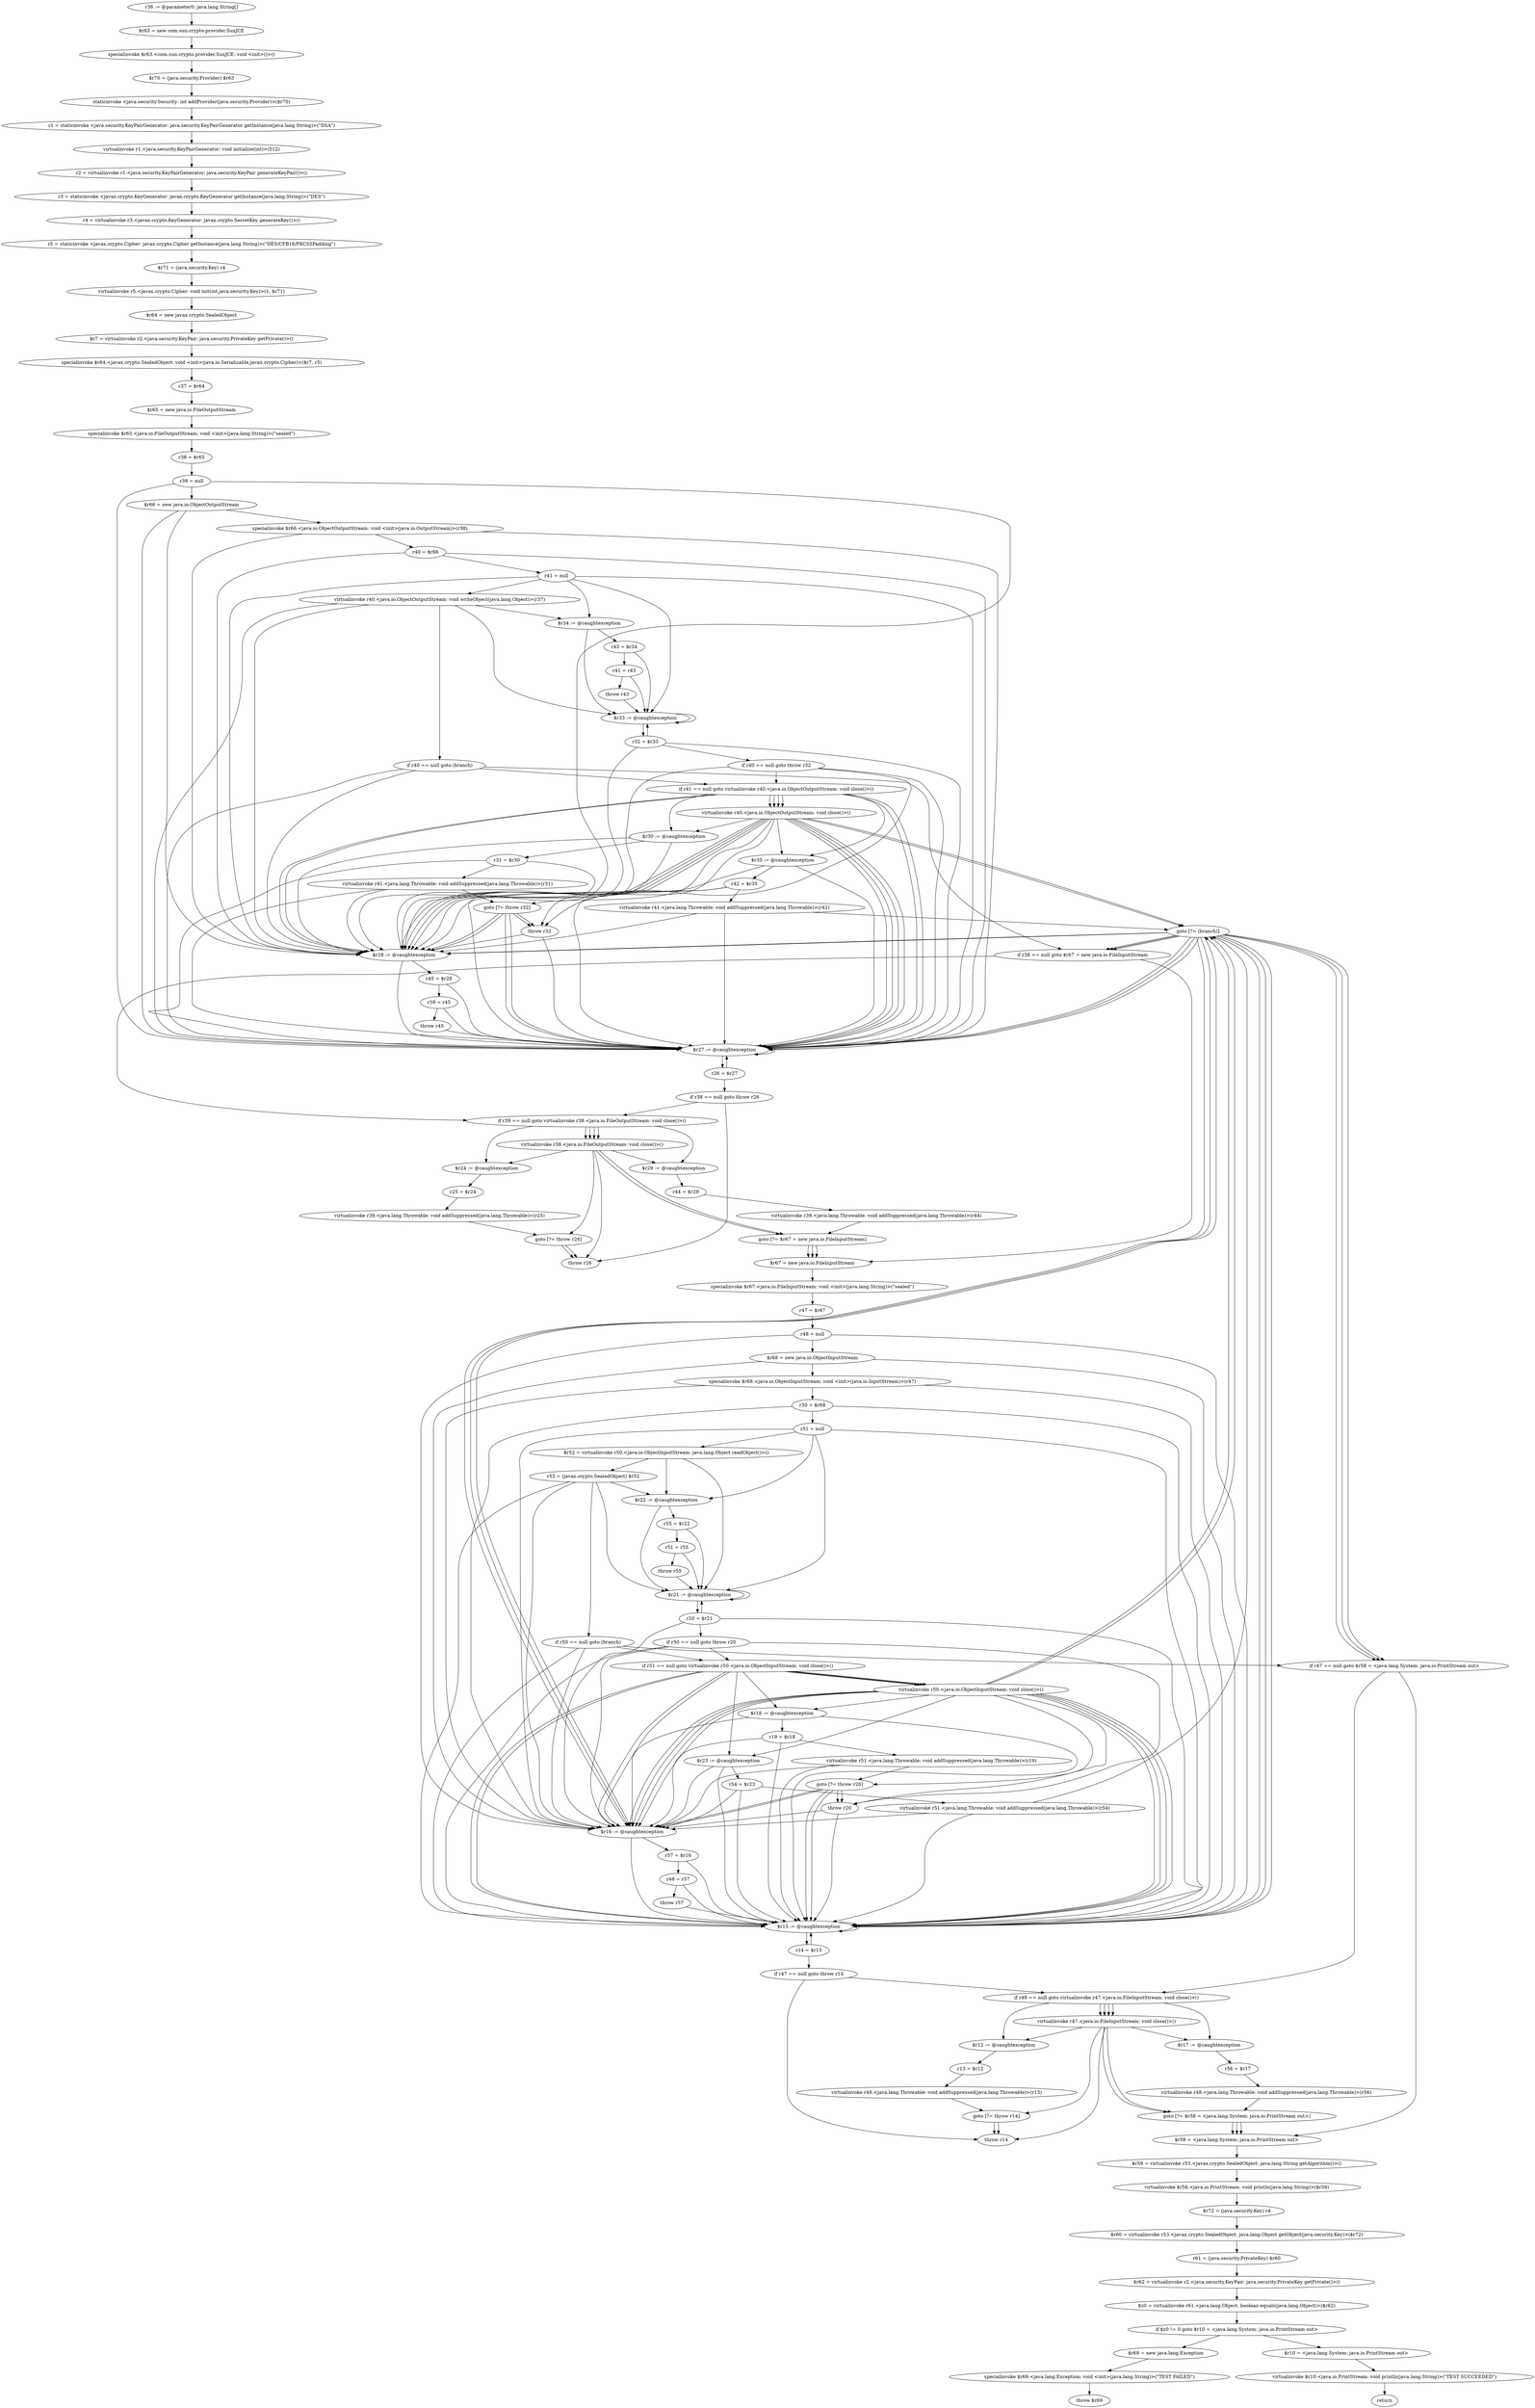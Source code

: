 digraph "unitGraph" {
    "r36 := @parameter0: java.lang.String[]"
    "$r63 = new com.sun.crypto.provider.SunJCE"
    "specialinvoke $r63.<com.sun.crypto.provider.SunJCE: void <init>()>()"
    "$r70 = (java.security.Provider) $r63"
    "staticinvoke <java.security.Security: int addProvider(java.security.Provider)>($r70)"
    "r1 = staticinvoke <java.security.KeyPairGenerator: java.security.KeyPairGenerator getInstance(java.lang.String)>(\"DSA\")"
    "virtualinvoke r1.<java.security.KeyPairGenerator: void initialize(int)>(512)"
    "r2 = virtualinvoke r1.<java.security.KeyPairGenerator: java.security.KeyPair generateKeyPair()>()"
    "r3 = staticinvoke <javax.crypto.KeyGenerator: javax.crypto.KeyGenerator getInstance(java.lang.String)>(\"DES\")"
    "r4 = virtualinvoke r3.<javax.crypto.KeyGenerator: javax.crypto.SecretKey generateKey()>()"
    "r5 = staticinvoke <javax.crypto.Cipher: javax.crypto.Cipher getInstance(java.lang.String)>(\"DES/CFB16/PKCS5Padding\")"
    "$r71 = (java.security.Key) r4"
    "virtualinvoke r5.<javax.crypto.Cipher: void init(int,java.security.Key)>(1, $r71)"
    "$r64 = new javax.crypto.SealedObject"
    "$r7 = virtualinvoke r2.<java.security.KeyPair: java.security.PrivateKey getPrivate()>()"
    "specialinvoke $r64.<javax.crypto.SealedObject: void <init>(java.io.Serializable,javax.crypto.Cipher)>($r7, r5)"
    "r37 = $r64"
    "$r65 = new java.io.FileOutputStream"
    "specialinvoke $r65.<java.io.FileOutputStream: void <init>(java.lang.String)>(\"sealed\")"
    "r38 = $r65"
    "r39 = null"
    "$r66 = new java.io.ObjectOutputStream"
    "specialinvoke $r66.<java.io.ObjectOutputStream: void <init>(java.io.OutputStream)>(r38)"
    "r40 = $r66"
    "r41 = null"
    "virtualinvoke r40.<java.io.ObjectOutputStream: void writeObject(java.lang.Object)>(r37)"
    "if r40 == null goto (branch)"
    "if r41 == null goto virtualinvoke r40.<java.io.ObjectOutputStream: void close()>()"
    "virtualinvoke r40.<java.io.ObjectOutputStream: void close()>()"
    "goto [?= (branch)]"
    "$r35 := @caughtexception"
    "r42 = $r35"
    "virtualinvoke r41.<java.lang.Throwable: void addSuppressed(java.lang.Throwable)>(r42)"
    "$r34 := @caughtexception"
    "r43 = $r34"
    "r41 = r43"
    "throw r43"
    "$r33 := @caughtexception"
    "r32 = $r33"
    "if r40 == null goto throw r32"
    "goto [?= throw r32]"
    "$r30 := @caughtexception"
    "r31 = $r30"
    "virtualinvoke r41.<java.lang.Throwable: void addSuppressed(java.lang.Throwable)>(r31)"
    "throw r32"
    "if r38 == null goto $r67 = new java.io.FileInputStream"
    "if r39 == null goto virtualinvoke r38.<java.io.FileOutputStream: void close()>()"
    "virtualinvoke r38.<java.io.FileOutputStream: void close()>()"
    "goto [?= $r67 = new java.io.FileInputStream]"
    "$r29 := @caughtexception"
    "r44 = $r29"
    "virtualinvoke r39.<java.lang.Throwable: void addSuppressed(java.lang.Throwable)>(r44)"
    "$r28 := @caughtexception"
    "r45 = $r28"
    "r39 = r45"
    "throw r45"
    "$r27 := @caughtexception"
    "r26 = $r27"
    "if r38 == null goto throw r26"
    "goto [?= throw r26]"
    "$r24 := @caughtexception"
    "r25 = $r24"
    "virtualinvoke r39.<java.lang.Throwable: void addSuppressed(java.lang.Throwable)>(r25)"
    "throw r26"
    "$r67 = new java.io.FileInputStream"
    "specialinvoke $r67.<java.io.FileInputStream: void <init>(java.lang.String)>(\"sealed\")"
    "r47 = $r67"
    "r48 = null"
    "$r68 = new java.io.ObjectInputStream"
    "specialinvoke $r68.<java.io.ObjectInputStream: void <init>(java.io.InputStream)>(r47)"
    "r50 = $r68"
    "r51 = null"
    "$r52 = virtualinvoke r50.<java.io.ObjectInputStream: java.lang.Object readObject()>()"
    "r53 = (javax.crypto.SealedObject) $r52"
    "if r50 == null goto (branch)"
    "if r51 == null goto virtualinvoke r50.<java.io.ObjectInputStream: void close()>()"
    "virtualinvoke r50.<java.io.ObjectInputStream: void close()>()"
    "$r23 := @caughtexception"
    "r54 = $r23"
    "virtualinvoke r51.<java.lang.Throwable: void addSuppressed(java.lang.Throwable)>(r54)"
    "$r22 := @caughtexception"
    "r55 = $r22"
    "r51 = r55"
    "throw r55"
    "$r21 := @caughtexception"
    "r20 = $r21"
    "if r50 == null goto throw r20"
    "goto [?= throw r20]"
    "$r18 := @caughtexception"
    "r19 = $r18"
    "virtualinvoke r51.<java.lang.Throwable: void addSuppressed(java.lang.Throwable)>(r19)"
    "throw r20"
    "if r47 == null goto $r58 = <java.lang.System: java.io.PrintStream out>"
    "if r48 == null goto virtualinvoke r47.<java.io.FileInputStream: void close()>()"
    "virtualinvoke r47.<java.io.FileInputStream: void close()>()"
    "goto [?= $r58 = <java.lang.System: java.io.PrintStream out>]"
    "$r17 := @caughtexception"
    "r56 = $r17"
    "virtualinvoke r48.<java.lang.Throwable: void addSuppressed(java.lang.Throwable)>(r56)"
    "$r16 := @caughtexception"
    "r57 = $r16"
    "r48 = r57"
    "throw r57"
    "$r15 := @caughtexception"
    "r14 = $r15"
    "if r47 == null goto throw r14"
    "goto [?= throw r14]"
    "$r12 := @caughtexception"
    "r13 = $r12"
    "virtualinvoke r48.<java.lang.Throwable: void addSuppressed(java.lang.Throwable)>(r13)"
    "throw r14"
    "$r58 = <java.lang.System: java.io.PrintStream out>"
    "$r59 = virtualinvoke r53.<javax.crypto.SealedObject: java.lang.String getAlgorithm()>()"
    "virtualinvoke $r58.<java.io.PrintStream: void println(java.lang.String)>($r59)"
    "$r72 = (java.security.Key) r4"
    "$r60 = virtualinvoke r53.<javax.crypto.SealedObject: java.lang.Object getObject(java.security.Key)>($r72)"
    "r61 = (java.security.PrivateKey) $r60"
    "$r62 = virtualinvoke r2.<java.security.KeyPair: java.security.PrivateKey getPrivate()>()"
    "$z0 = virtualinvoke r61.<java.lang.Object: boolean equals(java.lang.Object)>($r62)"
    "if $z0 != 0 goto $r10 = <java.lang.System: java.io.PrintStream out>"
    "$r69 = new java.lang.Exception"
    "specialinvoke $r69.<java.lang.Exception: void <init>(java.lang.String)>(\"TEST FAILED\")"
    "throw $r69"
    "$r10 = <java.lang.System: java.io.PrintStream out>"
    "virtualinvoke $r10.<java.io.PrintStream: void println(java.lang.String)>(\"TEST SUCCEEDED\")"
    "return"
    "r36 := @parameter0: java.lang.String[]"->"$r63 = new com.sun.crypto.provider.SunJCE";
    "$r63 = new com.sun.crypto.provider.SunJCE"->"specialinvoke $r63.<com.sun.crypto.provider.SunJCE: void <init>()>()";
    "specialinvoke $r63.<com.sun.crypto.provider.SunJCE: void <init>()>()"->"$r70 = (java.security.Provider) $r63";
    "$r70 = (java.security.Provider) $r63"->"staticinvoke <java.security.Security: int addProvider(java.security.Provider)>($r70)";
    "staticinvoke <java.security.Security: int addProvider(java.security.Provider)>($r70)"->"r1 = staticinvoke <java.security.KeyPairGenerator: java.security.KeyPairGenerator getInstance(java.lang.String)>(\"DSA\")";
    "r1 = staticinvoke <java.security.KeyPairGenerator: java.security.KeyPairGenerator getInstance(java.lang.String)>(\"DSA\")"->"virtualinvoke r1.<java.security.KeyPairGenerator: void initialize(int)>(512)";
    "virtualinvoke r1.<java.security.KeyPairGenerator: void initialize(int)>(512)"->"r2 = virtualinvoke r1.<java.security.KeyPairGenerator: java.security.KeyPair generateKeyPair()>()";
    "r2 = virtualinvoke r1.<java.security.KeyPairGenerator: java.security.KeyPair generateKeyPair()>()"->"r3 = staticinvoke <javax.crypto.KeyGenerator: javax.crypto.KeyGenerator getInstance(java.lang.String)>(\"DES\")";
    "r3 = staticinvoke <javax.crypto.KeyGenerator: javax.crypto.KeyGenerator getInstance(java.lang.String)>(\"DES\")"->"r4 = virtualinvoke r3.<javax.crypto.KeyGenerator: javax.crypto.SecretKey generateKey()>()";
    "r4 = virtualinvoke r3.<javax.crypto.KeyGenerator: javax.crypto.SecretKey generateKey()>()"->"r5 = staticinvoke <javax.crypto.Cipher: javax.crypto.Cipher getInstance(java.lang.String)>(\"DES/CFB16/PKCS5Padding\")";
    "r5 = staticinvoke <javax.crypto.Cipher: javax.crypto.Cipher getInstance(java.lang.String)>(\"DES/CFB16/PKCS5Padding\")"->"$r71 = (java.security.Key) r4";
    "$r71 = (java.security.Key) r4"->"virtualinvoke r5.<javax.crypto.Cipher: void init(int,java.security.Key)>(1, $r71)";
    "virtualinvoke r5.<javax.crypto.Cipher: void init(int,java.security.Key)>(1, $r71)"->"$r64 = new javax.crypto.SealedObject";
    "$r64 = new javax.crypto.SealedObject"->"$r7 = virtualinvoke r2.<java.security.KeyPair: java.security.PrivateKey getPrivate()>()";
    "$r7 = virtualinvoke r2.<java.security.KeyPair: java.security.PrivateKey getPrivate()>()"->"specialinvoke $r64.<javax.crypto.SealedObject: void <init>(java.io.Serializable,javax.crypto.Cipher)>($r7, r5)";
    "specialinvoke $r64.<javax.crypto.SealedObject: void <init>(java.io.Serializable,javax.crypto.Cipher)>($r7, r5)"->"r37 = $r64";
    "r37 = $r64"->"$r65 = new java.io.FileOutputStream";
    "$r65 = new java.io.FileOutputStream"->"specialinvoke $r65.<java.io.FileOutputStream: void <init>(java.lang.String)>(\"sealed\")";
    "specialinvoke $r65.<java.io.FileOutputStream: void <init>(java.lang.String)>(\"sealed\")"->"r38 = $r65";
    "r38 = $r65"->"r39 = null";
    "r39 = null"->"$r28 := @caughtexception";
    "r39 = null"->"$r27 := @caughtexception";
    "r39 = null"->"$r66 = new java.io.ObjectOutputStream";
    "$r66 = new java.io.ObjectOutputStream"->"$r28 := @caughtexception";
    "$r66 = new java.io.ObjectOutputStream"->"$r27 := @caughtexception";
    "$r66 = new java.io.ObjectOutputStream"->"specialinvoke $r66.<java.io.ObjectOutputStream: void <init>(java.io.OutputStream)>(r38)";
    "specialinvoke $r66.<java.io.ObjectOutputStream: void <init>(java.io.OutputStream)>(r38)"->"$r28 := @caughtexception";
    "specialinvoke $r66.<java.io.ObjectOutputStream: void <init>(java.io.OutputStream)>(r38)"->"$r27 := @caughtexception";
    "specialinvoke $r66.<java.io.ObjectOutputStream: void <init>(java.io.OutputStream)>(r38)"->"r40 = $r66";
    "r40 = $r66"->"$r28 := @caughtexception";
    "r40 = $r66"->"$r27 := @caughtexception";
    "r40 = $r66"->"r41 = null";
    "r41 = null"->"$r34 := @caughtexception";
    "r41 = null"->"$r28 := @caughtexception";
    "r41 = null"->"$r33 := @caughtexception";
    "r41 = null"->"$r27 := @caughtexception";
    "r41 = null"->"virtualinvoke r40.<java.io.ObjectOutputStream: void writeObject(java.lang.Object)>(r37)";
    "virtualinvoke r40.<java.io.ObjectOutputStream: void writeObject(java.lang.Object)>(r37)"->"$r34 := @caughtexception";
    "virtualinvoke r40.<java.io.ObjectOutputStream: void writeObject(java.lang.Object)>(r37)"->"$r28 := @caughtexception";
    "virtualinvoke r40.<java.io.ObjectOutputStream: void writeObject(java.lang.Object)>(r37)"->"$r33 := @caughtexception";
    "virtualinvoke r40.<java.io.ObjectOutputStream: void writeObject(java.lang.Object)>(r37)"->"$r27 := @caughtexception";
    "virtualinvoke r40.<java.io.ObjectOutputStream: void writeObject(java.lang.Object)>(r37)"->"if r40 == null goto (branch)";
    "if r40 == null goto (branch)"->"if r41 == null goto virtualinvoke r40.<java.io.ObjectOutputStream: void close()>()";
    "if r40 == null goto (branch)"->"if r38 == null goto $r67 = new java.io.FileInputStream";
    "if r40 == null goto (branch)"->"$r28 := @caughtexception";
    "if r40 == null goto (branch)"->"$r27 := @caughtexception";
    "if r41 == null goto virtualinvoke r40.<java.io.ObjectOutputStream: void close()>()"->"$r35 := @caughtexception";
    "if r41 == null goto virtualinvoke r40.<java.io.ObjectOutputStream: void close()>()"->"$r28 := @caughtexception";
    "if r41 == null goto virtualinvoke r40.<java.io.ObjectOutputStream: void close()>()"->"$r27 := @caughtexception";
    "if r41 == null goto virtualinvoke r40.<java.io.ObjectOutputStream: void close()>()"->"virtualinvoke r40.<java.io.ObjectOutputStream: void close()>()";
    "if r41 == null goto virtualinvoke r40.<java.io.ObjectOutputStream: void close()>()"->"virtualinvoke r40.<java.io.ObjectOutputStream: void close()>()";
    "virtualinvoke r40.<java.io.ObjectOutputStream: void close()>()"->"$r35 := @caughtexception";
    "virtualinvoke r40.<java.io.ObjectOutputStream: void close()>()"->"$r28 := @caughtexception";
    "virtualinvoke r40.<java.io.ObjectOutputStream: void close()>()"->"$r27 := @caughtexception";
    "virtualinvoke r40.<java.io.ObjectOutputStream: void close()>()"->"goto [?= (branch)]";
    "goto [?= (branch)]"->"$r28 := @caughtexception";
    "goto [?= (branch)]"->"$r27 := @caughtexception";
    "goto [?= (branch)]"->"if r38 == null goto $r67 = new java.io.FileInputStream";
    "$r35 := @caughtexception"->"$r28 := @caughtexception";
    "$r35 := @caughtexception"->"$r27 := @caughtexception";
    "$r35 := @caughtexception"->"r42 = $r35";
    "r42 = $r35"->"$r28 := @caughtexception";
    "r42 = $r35"->"$r27 := @caughtexception";
    "r42 = $r35"->"virtualinvoke r41.<java.lang.Throwable: void addSuppressed(java.lang.Throwable)>(r42)";
    "virtualinvoke r41.<java.lang.Throwable: void addSuppressed(java.lang.Throwable)>(r42)"->"$r28 := @caughtexception";
    "virtualinvoke r41.<java.lang.Throwable: void addSuppressed(java.lang.Throwable)>(r42)"->"$r27 := @caughtexception";
    "virtualinvoke r41.<java.lang.Throwable: void addSuppressed(java.lang.Throwable)>(r42)"->"goto [?= (branch)]";
    "goto [?= (branch)]"->"$r28 := @caughtexception";
    "goto [?= (branch)]"->"$r27 := @caughtexception";
    "goto [?= (branch)]"->"if r38 == null goto $r67 = new java.io.FileInputStream";
    "virtualinvoke r40.<java.io.ObjectOutputStream: void close()>()"->"$r28 := @caughtexception";
    "virtualinvoke r40.<java.io.ObjectOutputStream: void close()>()"->"$r27 := @caughtexception";
    "virtualinvoke r40.<java.io.ObjectOutputStream: void close()>()"->"goto [?= (branch)]";
    "goto [?= (branch)]"->"$r28 := @caughtexception";
    "goto [?= (branch)]"->"$r27 := @caughtexception";
    "goto [?= (branch)]"->"if r38 == null goto $r67 = new java.io.FileInputStream";
    "$r34 := @caughtexception"->"r43 = $r34";
    "$r34 := @caughtexception"->"$r33 := @caughtexception";
    "r43 = $r34"->"r41 = r43";
    "r43 = $r34"->"$r33 := @caughtexception";
    "r41 = r43"->"throw r43";
    "r41 = r43"->"$r33 := @caughtexception";
    "throw r43"->"$r33 := @caughtexception";
    "$r33 := @caughtexception"->"r32 = $r33";
    "$r33 := @caughtexception"->"$r33 := @caughtexception";
    "r32 = $r33"->"$r33 := @caughtexception";
    "r32 = $r33"->"$r28 := @caughtexception";
    "r32 = $r33"->"$r27 := @caughtexception";
    "r32 = $r33"->"if r40 == null goto throw r32";
    "if r40 == null goto throw r32"->"if r41 == null goto virtualinvoke r40.<java.io.ObjectOutputStream: void close()>()";
    "if r40 == null goto throw r32"->"throw r32";
    "if r40 == null goto throw r32"->"$r28 := @caughtexception";
    "if r40 == null goto throw r32"->"$r27 := @caughtexception";
    "if r41 == null goto virtualinvoke r40.<java.io.ObjectOutputStream: void close()>()"->"$r30 := @caughtexception";
    "if r41 == null goto virtualinvoke r40.<java.io.ObjectOutputStream: void close()>()"->"$r28 := @caughtexception";
    "if r41 == null goto virtualinvoke r40.<java.io.ObjectOutputStream: void close()>()"->"$r27 := @caughtexception";
    "if r41 == null goto virtualinvoke r40.<java.io.ObjectOutputStream: void close()>()"->"virtualinvoke r40.<java.io.ObjectOutputStream: void close()>()";
    "if r41 == null goto virtualinvoke r40.<java.io.ObjectOutputStream: void close()>()"->"virtualinvoke r40.<java.io.ObjectOutputStream: void close()>()";
    "virtualinvoke r40.<java.io.ObjectOutputStream: void close()>()"->"$r30 := @caughtexception";
    "virtualinvoke r40.<java.io.ObjectOutputStream: void close()>()"->"$r28 := @caughtexception";
    "virtualinvoke r40.<java.io.ObjectOutputStream: void close()>()"->"$r27 := @caughtexception";
    "virtualinvoke r40.<java.io.ObjectOutputStream: void close()>()"->"goto [?= throw r32]";
    "goto [?= throw r32]"->"$r28 := @caughtexception";
    "goto [?= throw r32]"->"$r27 := @caughtexception";
    "goto [?= throw r32]"->"throw r32";
    "$r30 := @caughtexception"->"$r28 := @caughtexception";
    "$r30 := @caughtexception"->"$r27 := @caughtexception";
    "$r30 := @caughtexception"->"r31 = $r30";
    "r31 = $r30"->"$r28 := @caughtexception";
    "r31 = $r30"->"$r27 := @caughtexception";
    "r31 = $r30"->"virtualinvoke r41.<java.lang.Throwable: void addSuppressed(java.lang.Throwable)>(r31)";
    "virtualinvoke r41.<java.lang.Throwable: void addSuppressed(java.lang.Throwable)>(r31)"->"$r28 := @caughtexception";
    "virtualinvoke r41.<java.lang.Throwable: void addSuppressed(java.lang.Throwable)>(r31)"->"$r27 := @caughtexception";
    "virtualinvoke r41.<java.lang.Throwable: void addSuppressed(java.lang.Throwable)>(r31)"->"goto [?= throw r32]";
    "goto [?= throw r32]"->"$r28 := @caughtexception";
    "goto [?= throw r32]"->"$r27 := @caughtexception";
    "goto [?= throw r32]"->"throw r32";
    "virtualinvoke r40.<java.io.ObjectOutputStream: void close()>()"->"$r28 := @caughtexception";
    "virtualinvoke r40.<java.io.ObjectOutputStream: void close()>()"->"$r27 := @caughtexception";
    "virtualinvoke r40.<java.io.ObjectOutputStream: void close()>()"->"throw r32";
    "throw r32"->"$r28 := @caughtexception";
    "throw r32"->"$r27 := @caughtexception";
    "if r38 == null goto $r67 = new java.io.FileInputStream"->"if r39 == null goto virtualinvoke r38.<java.io.FileOutputStream: void close()>()";
    "if r38 == null goto $r67 = new java.io.FileInputStream"->"$r67 = new java.io.FileInputStream";
    "if r39 == null goto virtualinvoke r38.<java.io.FileOutputStream: void close()>()"->"virtualinvoke r38.<java.io.FileOutputStream: void close()>()";
    "if r39 == null goto virtualinvoke r38.<java.io.FileOutputStream: void close()>()"->"virtualinvoke r38.<java.io.FileOutputStream: void close()>()";
    "if r39 == null goto virtualinvoke r38.<java.io.FileOutputStream: void close()>()"->"$r29 := @caughtexception";
    "virtualinvoke r38.<java.io.FileOutputStream: void close()>()"->"goto [?= $r67 = new java.io.FileInputStream]";
    "virtualinvoke r38.<java.io.FileOutputStream: void close()>()"->"$r29 := @caughtexception";
    "goto [?= $r67 = new java.io.FileInputStream]"->"$r67 = new java.io.FileInputStream";
    "$r29 := @caughtexception"->"r44 = $r29";
    "r44 = $r29"->"virtualinvoke r39.<java.lang.Throwable: void addSuppressed(java.lang.Throwable)>(r44)";
    "virtualinvoke r39.<java.lang.Throwable: void addSuppressed(java.lang.Throwable)>(r44)"->"goto [?= $r67 = new java.io.FileInputStream]";
    "goto [?= $r67 = new java.io.FileInputStream]"->"$r67 = new java.io.FileInputStream";
    "virtualinvoke r38.<java.io.FileOutputStream: void close()>()"->"goto [?= $r67 = new java.io.FileInputStream]";
    "goto [?= $r67 = new java.io.FileInputStream]"->"$r67 = new java.io.FileInputStream";
    "$r28 := @caughtexception"->"r45 = $r28";
    "$r28 := @caughtexception"->"$r27 := @caughtexception";
    "r45 = $r28"->"r39 = r45";
    "r45 = $r28"->"$r27 := @caughtexception";
    "r39 = r45"->"throw r45";
    "r39 = r45"->"$r27 := @caughtexception";
    "throw r45"->"$r27 := @caughtexception";
    "$r27 := @caughtexception"->"r26 = $r27";
    "$r27 := @caughtexception"->"$r27 := @caughtexception";
    "r26 = $r27"->"if r38 == null goto throw r26";
    "r26 = $r27"->"$r27 := @caughtexception";
    "if r38 == null goto throw r26"->"if r39 == null goto virtualinvoke r38.<java.io.FileOutputStream: void close()>()";
    "if r38 == null goto throw r26"->"throw r26";
    "if r39 == null goto virtualinvoke r38.<java.io.FileOutputStream: void close()>()"->"virtualinvoke r38.<java.io.FileOutputStream: void close()>()";
    "if r39 == null goto virtualinvoke r38.<java.io.FileOutputStream: void close()>()"->"virtualinvoke r38.<java.io.FileOutputStream: void close()>()";
    "if r39 == null goto virtualinvoke r38.<java.io.FileOutputStream: void close()>()"->"$r24 := @caughtexception";
    "virtualinvoke r38.<java.io.FileOutputStream: void close()>()"->"goto [?= throw r26]";
    "virtualinvoke r38.<java.io.FileOutputStream: void close()>()"->"$r24 := @caughtexception";
    "goto [?= throw r26]"->"throw r26";
    "$r24 := @caughtexception"->"r25 = $r24";
    "r25 = $r24"->"virtualinvoke r39.<java.lang.Throwable: void addSuppressed(java.lang.Throwable)>(r25)";
    "virtualinvoke r39.<java.lang.Throwable: void addSuppressed(java.lang.Throwable)>(r25)"->"goto [?= throw r26]";
    "goto [?= throw r26]"->"throw r26";
    "virtualinvoke r38.<java.io.FileOutputStream: void close()>()"->"throw r26";
    "$r67 = new java.io.FileInputStream"->"specialinvoke $r67.<java.io.FileInputStream: void <init>(java.lang.String)>(\"sealed\")";
    "specialinvoke $r67.<java.io.FileInputStream: void <init>(java.lang.String)>(\"sealed\")"->"r47 = $r67";
    "r47 = $r67"->"r48 = null";
    "r48 = null"->"$r16 := @caughtexception";
    "r48 = null"->"$r15 := @caughtexception";
    "r48 = null"->"$r68 = new java.io.ObjectInputStream";
    "$r68 = new java.io.ObjectInputStream"->"$r16 := @caughtexception";
    "$r68 = new java.io.ObjectInputStream"->"$r15 := @caughtexception";
    "$r68 = new java.io.ObjectInputStream"->"specialinvoke $r68.<java.io.ObjectInputStream: void <init>(java.io.InputStream)>(r47)";
    "specialinvoke $r68.<java.io.ObjectInputStream: void <init>(java.io.InputStream)>(r47)"->"$r16 := @caughtexception";
    "specialinvoke $r68.<java.io.ObjectInputStream: void <init>(java.io.InputStream)>(r47)"->"$r15 := @caughtexception";
    "specialinvoke $r68.<java.io.ObjectInputStream: void <init>(java.io.InputStream)>(r47)"->"r50 = $r68";
    "r50 = $r68"->"$r16 := @caughtexception";
    "r50 = $r68"->"$r15 := @caughtexception";
    "r50 = $r68"->"r51 = null";
    "r51 = null"->"$r22 := @caughtexception";
    "r51 = null"->"$r16 := @caughtexception";
    "r51 = null"->"$r21 := @caughtexception";
    "r51 = null"->"$r15 := @caughtexception";
    "r51 = null"->"$r52 = virtualinvoke r50.<java.io.ObjectInputStream: java.lang.Object readObject()>()";
    "$r52 = virtualinvoke r50.<java.io.ObjectInputStream: java.lang.Object readObject()>()"->"$r22 := @caughtexception";
    "$r52 = virtualinvoke r50.<java.io.ObjectInputStream: java.lang.Object readObject()>()"->"$r21 := @caughtexception";
    "$r52 = virtualinvoke r50.<java.io.ObjectInputStream: java.lang.Object readObject()>()"->"r53 = (javax.crypto.SealedObject) $r52";
    "r53 = (javax.crypto.SealedObject) $r52"->"$r22 := @caughtexception";
    "r53 = (javax.crypto.SealedObject) $r52"->"$r16 := @caughtexception";
    "r53 = (javax.crypto.SealedObject) $r52"->"$r21 := @caughtexception";
    "r53 = (javax.crypto.SealedObject) $r52"->"$r15 := @caughtexception";
    "r53 = (javax.crypto.SealedObject) $r52"->"if r50 == null goto (branch)";
    "if r50 == null goto (branch)"->"if r51 == null goto virtualinvoke r50.<java.io.ObjectInputStream: void close()>()";
    "if r50 == null goto (branch)"->"if r47 == null goto $r58 = <java.lang.System: java.io.PrintStream out>";
    "if r50 == null goto (branch)"->"$r16 := @caughtexception";
    "if r50 == null goto (branch)"->"$r15 := @caughtexception";
    "if r51 == null goto virtualinvoke r50.<java.io.ObjectInputStream: void close()>()"->"$r23 := @caughtexception";
    "if r51 == null goto virtualinvoke r50.<java.io.ObjectInputStream: void close()>()"->"$r16 := @caughtexception";
    "if r51 == null goto virtualinvoke r50.<java.io.ObjectInputStream: void close()>()"->"$r15 := @caughtexception";
    "if r51 == null goto virtualinvoke r50.<java.io.ObjectInputStream: void close()>()"->"virtualinvoke r50.<java.io.ObjectInputStream: void close()>()";
    "if r51 == null goto virtualinvoke r50.<java.io.ObjectInputStream: void close()>()"->"virtualinvoke r50.<java.io.ObjectInputStream: void close()>()";
    "virtualinvoke r50.<java.io.ObjectInputStream: void close()>()"->"$r23 := @caughtexception";
    "virtualinvoke r50.<java.io.ObjectInputStream: void close()>()"->"$r16 := @caughtexception";
    "virtualinvoke r50.<java.io.ObjectInputStream: void close()>()"->"$r15 := @caughtexception";
    "virtualinvoke r50.<java.io.ObjectInputStream: void close()>()"->"goto [?= (branch)]";
    "goto [?= (branch)]"->"$r16 := @caughtexception";
    "goto [?= (branch)]"->"$r15 := @caughtexception";
    "goto [?= (branch)]"->"if r47 == null goto $r58 = <java.lang.System: java.io.PrintStream out>";
    "$r23 := @caughtexception"->"$r16 := @caughtexception";
    "$r23 := @caughtexception"->"$r15 := @caughtexception";
    "$r23 := @caughtexception"->"r54 = $r23";
    "r54 = $r23"->"$r16 := @caughtexception";
    "r54 = $r23"->"$r15 := @caughtexception";
    "r54 = $r23"->"virtualinvoke r51.<java.lang.Throwable: void addSuppressed(java.lang.Throwable)>(r54)";
    "virtualinvoke r51.<java.lang.Throwable: void addSuppressed(java.lang.Throwable)>(r54)"->"$r16 := @caughtexception";
    "virtualinvoke r51.<java.lang.Throwable: void addSuppressed(java.lang.Throwable)>(r54)"->"$r15 := @caughtexception";
    "virtualinvoke r51.<java.lang.Throwable: void addSuppressed(java.lang.Throwable)>(r54)"->"goto [?= (branch)]";
    "goto [?= (branch)]"->"$r16 := @caughtexception";
    "goto [?= (branch)]"->"$r15 := @caughtexception";
    "goto [?= (branch)]"->"if r47 == null goto $r58 = <java.lang.System: java.io.PrintStream out>";
    "virtualinvoke r50.<java.io.ObjectInputStream: void close()>()"->"$r16 := @caughtexception";
    "virtualinvoke r50.<java.io.ObjectInputStream: void close()>()"->"$r15 := @caughtexception";
    "virtualinvoke r50.<java.io.ObjectInputStream: void close()>()"->"goto [?= (branch)]";
    "goto [?= (branch)]"->"$r16 := @caughtexception";
    "goto [?= (branch)]"->"$r15 := @caughtexception";
    "goto [?= (branch)]"->"if r47 == null goto $r58 = <java.lang.System: java.io.PrintStream out>";
    "$r22 := @caughtexception"->"r55 = $r22";
    "$r22 := @caughtexception"->"$r21 := @caughtexception";
    "r55 = $r22"->"r51 = r55";
    "r55 = $r22"->"$r21 := @caughtexception";
    "r51 = r55"->"throw r55";
    "r51 = r55"->"$r21 := @caughtexception";
    "throw r55"->"$r21 := @caughtexception";
    "$r21 := @caughtexception"->"r20 = $r21";
    "$r21 := @caughtexception"->"$r21 := @caughtexception";
    "r20 = $r21"->"$r21 := @caughtexception";
    "r20 = $r21"->"$r16 := @caughtexception";
    "r20 = $r21"->"$r15 := @caughtexception";
    "r20 = $r21"->"if r50 == null goto throw r20";
    "if r50 == null goto throw r20"->"if r51 == null goto virtualinvoke r50.<java.io.ObjectInputStream: void close()>()";
    "if r50 == null goto throw r20"->"throw r20";
    "if r50 == null goto throw r20"->"$r16 := @caughtexception";
    "if r50 == null goto throw r20"->"$r15 := @caughtexception";
    "if r51 == null goto virtualinvoke r50.<java.io.ObjectInputStream: void close()>()"->"$r18 := @caughtexception";
    "if r51 == null goto virtualinvoke r50.<java.io.ObjectInputStream: void close()>()"->"$r16 := @caughtexception";
    "if r51 == null goto virtualinvoke r50.<java.io.ObjectInputStream: void close()>()"->"$r15 := @caughtexception";
    "if r51 == null goto virtualinvoke r50.<java.io.ObjectInputStream: void close()>()"->"virtualinvoke r50.<java.io.ObjectInputStream: void close()>()";
    "if r51 == null goto virtualinvoke r50.<java.io.ObjectInputStream: void close()>()"->"virtualinvoke r50.<java.io.ObjectInputStream: void close()>()";
    "virtualinvoke r50.<java.io.ObjectInputStream: void close()>()"->"$r18 := @caughtexception";
    "virtualinvoke r50.<java.io.ObjectInputStream: void close()>()"->"$r16 := @caughtexception";
    "virtualinvoke r50.<java.io.ObjectInputStream: void close()>()"->"$r15 := @caughtexception";
    "virtualinvoke r50.<java.io.ObjectInputStream: void close()>()"->"goto [?= throw r20]";
    "goto [?= throw r20]"->"$r16 := @caughtexception";
    "goto [?= throw r20]"->"$r15 := @caughtexception";
    "goto [?= throw r20]"->"throw r20";
    "$r18 := @caughtexception"->"$r16 := @caughtexception";
    "$r18 := @caughtexception"->"$r15 := @caughtexception";
    "$r18 := @caughtexception"->"r19 = $r18";
    "r19 = $r18"->"$r16 := @caughtexception";
    "r19 = $r18"->"$r15 := @caughtexception";
    "r19 = $r18"->"virtualinvoke r51.<java.lang.Throwable: void addSuppressed(java.lang.Throwable)>(r19)";
    "virtualinvoke r51.<java.lang.Throwable: void addSuppressed(java.lang.Throwable)>(r19)"->"$r16 := @caughtexception";
    "virtualinvoke r51.<java.lang.Throwable: void addSuppressed(java.lang.Throwable)>(r19)"->"$r15 := @caughtexception";
    "virtualinvoke r51.<java.lang.Throwable: void addSuppressed(java.lang.Throwable)>(r19)"->"goto [?= throw r20]";
    "goto [?= throw r20]"->"$r16 := @caughtexception";
    "goto [?= throw r20]"->"$r15 := @caughtexception";
    "goto [?= throw r20]"->"throw r20";
    "virtualinvoke r50.<java.io.ObjectInputStream: void close()>()"->"$r16 := @caughtexception";
    "virtualinvoke r50.<java.io.ObjectInputStream: void close()>()"->"$r15 := @caughtexception";
    "virtualinvoke r50.<java.io.ObjectInputStream: void close()>()"->"throw r20";
    "throw r20"->"$r16 := @caughtexception";
    "throw r20"->"$r15 := @caughtexception";
    "if r47 == null goto $r58 = <java.lang.System: java.io.PrintStream out>"->"if r48 == null goto virtualinvoke r47.<java.io.FileInputStream: void close()>()";
    "if r47 == null goto $r58 = <java.lang.System: java.io.PrintStream out>"->"$r58 = <java.lang.System: java.io.PrintStream out>";
    "if r48 == null goto virtualinvoke r47.<java.io.FileInputStream: void close()>()"->"virtualinvoke r47.<java.io.FileInputStream: void close()>()";
    "if r48 == null goto virtualinvoke r47.<java.io.FileInputStream: void close()>()"->"virtualinvoke r47.<java.io.FileInputStream: void close()>()";
    "if r48 == null goto virtualinvoke r47.<java.io.FileInputStream: void close()>()"->"$r17 := @caughtexception";
    "virtualinvoke r47.<java.io.FileInputStream: void close()>()"->"goto [?= $r58 = <java.lang.System: java.io.PrintStream out>]";
    "virtualinvoke r47.<java.io.FileInputStream: void close()>()"->"$r17 := @caughtexception";
    "goto [?= $r58 = <java.lang.System: java.io.PrintStream out>]"->"$r58 = <java.lang.System: java.io.PrintStream out>";
    "$r17 := @caughtexception"->"r56 = $r17";
    "r56 = $r17"->"virtualinvoke r48.<java.lang.Throwable: void addSuppressed(java.lang.Throwable)>(r56)";
    "virtualinvoke r48.<java.lang.Throwable: void addSuppressed(java.lang.Throwable)>(r56)"->"goto [?= $r58 = <java.lang.System: java.io.PrintStream out>]";
    "goto [?= $r58 = <java.lang.System: java.io.PrintStream out>]"->"$r58 = <java.lang.System: java.io.PrintStream out>";
    "virtualinvoke r47.<java.io.FileInputStream: void close()>()"->"goto [?= $r58 = <java.lang.System: java.io.PrintStream out>]";
    "goto [?= $r58 = <java.lang.System: java.io.PrintStream out>]"->"$r58 = <java.lang.System: java.io.PrintStream out>";
    "$r16 := @caughtexception"->"r57 = $r16";
    "$r16 := @caughtexception"->"$r15 := @caughtexception";
    "r57 = $r16"->"r48 = r57";
    "r57 = $r16"->"$r15 := @caughtexception";
    "r48 = r57"->"throw r57";
    "r48 = r57"->"$r15 := @caughtexception";
    "throw r57"->"$r15 := @caughtexception";
    "$r15 := @caughtexception"->"r14 = $r15";
    "$r15 := @caughtexception"->"$r15 := @caughtexception";
    "r14 = $r15"->"if r47 == null goto throw r14";
    "r14 = $r15"->"$r15 := @caughtexception";
    "if r47 == null goto throw r14"->"if r48 == null goto virtualinvoke r47.<java.io.FileInputStream: void close()>()";
    "if r47 == null goto throw r14"->"throw r14";
    "if r48 == null goto virtualinvoke r47.<java.io.FileInputStream: void close()>()"->"virtualinvoke r47.<java.io.FileInputStream: void close()>()";
    "if r48 == null goto virtualinvoke r47.<java.io.FileInputStream: void close()>()"->"virtualinvoke r47.<java.io.FileInputStream: void close()>()";
    "if r48 == null goto virtualinvoke r47.<java.io.FileInputStream: void close()>()"->"$r12 := @caughtexception";
    "virtualinvoke r47.<java.io.FileInputStream: void close()>()"->"goto [?= throw r14]";
    "virtualinvoke r47.<java.io.FileInputStream: void close()>()"->"$r12 := @caughtexception";
    "goto [?= throw r14]"->"throw r14";
    "$r12 := @caughtexception"->"r13 = $r12";
    "r13 = $r12"->"virtualinvoke r48.<java.lang.Throwable: void addSuppressed(java.lang.Throwable)>(r13)";
    "virtualinvoke r48.<java.lang.Throwable: void addSuppressed(java.lang.Throwable)>(r13)"->"goto [?= throw r14]";
    "goto [?= throw r14]"->"throw r14";
    "virtualinvoke r47.<java.io.FileInputStream: void close()>()"->"throw r14";
    "$r58 = <java.lang.System: java.io.PrintStream out>"->"$r59 = virtualinvoke r53.<javax.crypto.SealedObject: java.lang.String getAlgorithm()>()";
    "$r59 = virtualinvoke r53.<javax.crypto.SealedObject: java.lang.String getAlgorithm()>()"->"virtualinvoke $r58.<java.io.PrintStream: void println(java.lang.String)>($r59)";
    "virtualinvoke $r58.<java.io.PrintStream: void println(java.lang.String)>($r59)"->"$r72 = (java.security.Key) r4";
    "$r72 = (java.security.Key) r4"->"$r60 = virtualinvoke r53.<javax.crypto.SealedObject: java.lang.Object getObject(java.security.Key)>($r72)";
    "$r60 = virtualinvoke r53.<javax.crypto.SealedObject: java.lang.Object getObject(java.security.Key)>($r72)"->"r61 = (java.security.PrivateKey) $r60";
    "r61 = (java.security.PrivateKey) $r60"->"$r62 = virtualinvoke r2.<java.security.KeyPair: java.security.PrivateKey getPrivate()>()";
    "$r62 = virtualinvoke r2.<java.security.KeyPair: java.security.PrivateKey getPrivate()>()"->"$z0 = virtualinvoke r61.<java.lang.Object: boolean equals(java.lang.Object)>($r62)";
    "$z0 = virtualinvoke r61.<java.lang.Object: boolean equals(java.lang.Object)>($r62)"->"if $z0 != 0 goto $r10 = <java.lang.System: java.io.PrintStream out>";
    "if $z0 != 0 goto $r10 = <java.lang.System: java.io.PrintStream out>"->"$r69 = new java.lang.Exception";
    "if $z0 != 0 goto $r10 = <java.lang.System: java.io.PrintStream out>"->"$r10 = <java.lang.System: java.io.PrintStream out>";
    "$r69 = new java.lang.Exception"->"specialinvoke $r69.<java.lang.Exception: void <init>(java.lang.String)>(\"TEST FAILED\")";
    "specialinvoke $r69.<java.lang.Exception: void <init>(java.lang.String)>(\"TEST FAILED\")"->"throw $r69";
    "$r10 = <java.lang.System: java.io.PrintStream out>"->"virtualinvoke $r10.<java.io.PrintStream: void println(java.lang.String)>(\"TEST SUCCEEDED\")";
    "virtualinvoke $r10.<java.io.PrintStream: void println(java.lang.String)>(\"TEST SUCCEEDED\")"->"return";
}
